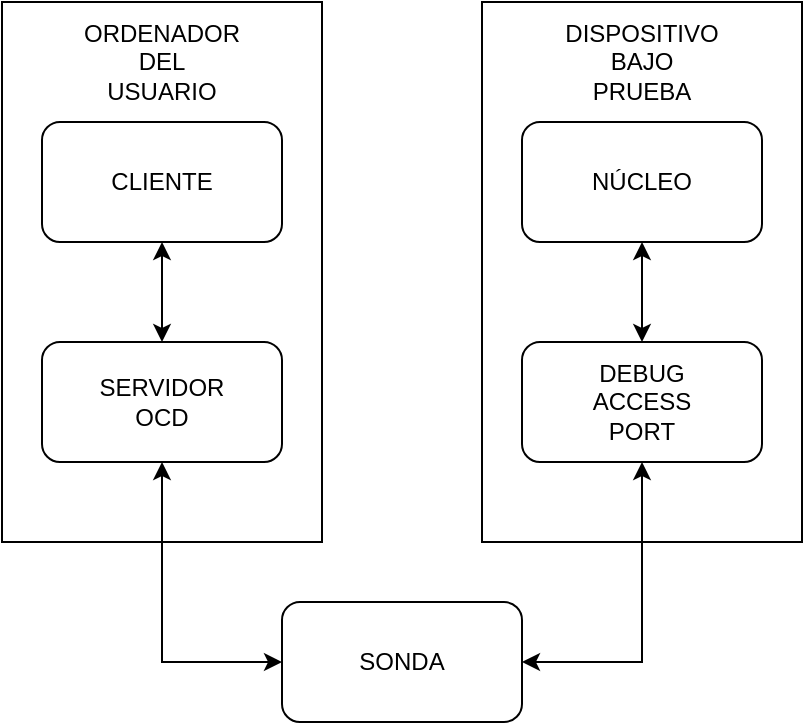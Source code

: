 <mxfile version="18.0.0" type="device"><diagram id="uVTzTmg2ntb_16cErNpj" name="Page-1"><mxGraphModel dx="868" dy="429" grid="1" gridSize="10" guides="1" tooltips="1" connect="1" arrows="1" fold="1" page="1" pageScale="1" pageWidth="1169" pageHeight="827" math="0" shadow="0"><root><mxCell id="0"/><mxCell id="1" parent="0"/><mxCell id="GaqO3umoyCZln1exJ3wd-12" value="" style="rounded=0;whiteSpace=wrap;html=1;" vertex="1" parent="1"><mxGeometry x="420" y="60" width="160" height="270" as="geometry"/></mxCell><mxCell id="GaqO3umoyCZln1exJ3wd-10" value="" style="rounded=0;whiteSpace=wrap;html=1;" vertex="1" parent="1"><mxGeometry x="180" y="60" width="160" height="270" as="geometry"/></mxCell><mxCell id="GaqO3umoyCZln1exJ3wd-9" style="edgeStyle=orthogonalEdgeStyle;rounded=0;orthogonalLoop=1;jettySize=auto;html=1;exitX=0.5;exitY=1;exitDx=0;exitDy=0;entryX=0.5;entryY=0;entryDx=0;entryDy=0;startArrow=classic;startFill=1;" edge="1" parent="1" source="GaqO3umoyCZln1exJ3wd-1" target="GaqO3umoyCZln1exJ3wd-2"><mxGeometry relative="1" as="geometry"/></mxCell><mxCell id="GaqO3umoyCZln1exJ3wd-1" value="CLIENTE" style="rounded=1;whiteSpace=wrap;html=1;" vertex="1" parent="1"><mxGeometry x="200" y="120" width="120" height="60" as="geometry"/></mxCell><mxCell id="GaqO3umoyCZln1exJ3wd-6" style="edgeStyle=orthogonalEdgeStyle;rounded=0;orthogonalLoop=1;jettySize=auto;html=1;exitX=0.5;exitY=1;exitDx=0;exitDy=0;entryX=0;entryY=0.5;entryDx=0;entryDy=0;startArrow=classic;startFill=1;" edge="1" parent="1" source="GaqO3umoyCZln1exJ3wd-2" target="GaqO3umoyCZln1exJ3wd-5"><mxGeometry relative="1" as="geometry"/></mxCell><mxCell id="GaqO3umoyCZln1exJ3wd-2" value="&lt;div&gt;SERVIDOR&lt;/div&gt;&lt;div&gt;OCD&lt;br&gt;&lt;/div&gt;" style="rounded=1;whiteSpace=wrap;html=1;" vertex="1" parent="1"><mxGeometry x="200" y="230" width="120" height="60" as="geometry"/></mxCell><mxCell id="GaqO3umoyCZln1exJ3wd-3" value="NÚCLEO" style="rounded=1;whiteSpace=wrap;html=1;" vertex="1" parent="1"><mxGeometry x="440" y="120" width="120" height="60" as="geometry"/></mxCell><mxCell id="GaqO3umoyCZln1exJ3wd-8" style="edgeStyle=orthogonalEdgeStyle;rounded=0;orthogonalLoop=1;jettySize=auto;html=1;exitX=0.5;exitY=0;exitDx=0;exitDy=0;entryX=0.5;entryY=1;entryDx=0;entryDy=0;startArrow=classic;startFill=1;" edge="1" parent="1" source="GaqO3umoyCZln1exJ3wd-4" target="GaqO3umoyCZln1exJ3wd-3"><mxGeometry relative="1" as="geometry"/></mxCell><mxCell id="GaqO3umoyCZln1exJ3wd-4" value="&lt;div&gt;DEBUG&lt;/div&gt;&lt;div&gt;ACCESS&lt;/div&gt;&lt;div&gt;PORT&lt;br&gt;&lt;/div&gt;" style="rounded=1;whiteSpace=wrap;html=1;" vertex="1" parent="1"><mxGeometry x="440" y="230" width="120" height="60" as="geometry"/></mxCell><mxCell id="GaqO3umoyCZln1exJ3wd-7" style="edgeStyle=orthogonalEdgeStyle;rounded=0;orthogonalLoop=1;jettySize=auto;html=1;exitX=1;exitY=0.5;exitDx=0;exitDy=0;startArrow=classic;startFill=1;" edge="1" parent="1" source="GaqO3umoyCZln1exJ3wd-5" target="GaqO3umoyCZln1exJ3wd-4"><mxGeometry relative="1" as="geometry"/></mxCell><mxCell id="GaqO3umoyCZln1exJ3wd-5" value="SONDA" style="rounded=1;whiteSpace=wrap;html=1;" vertex="1" parent="1"><mxGeometry x="320" y="360" width="120" height="60" as="geometry"/></mxCell><mxCell id="GaqO3umoyCZln1exJ3wd-11" value="&lt;div&gt;ORDENADOR&lt;/div&gt;&lt;div&gt;DEL&lt;/div&gt;&lt;div&gt;USUARIO&lt;br&gt;&lt;/div&gt;" style="text;html=1;strokeColor=none;fillColor=none;align=center;verticalAlign=middle;whiteSpace=wrap;rounded=0;" vertex="1" parent="1"><mxGeometry x="205" y="65" width="110" height="50" as="geometry"/></mxCell><mxCell id="GaqO3umoyCZln1exJ3wd-14" value="&lt;div&gt;DISPOSITIVO&lt;/div&gt;&lt;div&gt;BAJO&lt;/div&gt;&lt;div&gt;PRUEBA&lt;br&gt;&lt;/div&gt;" style="text;html=1;strokeColor=none;fillColor=none;align=center;verticalAlign=middle;whiteSpace=wrap;rounded=0;" vertex="1" parent="1"><mxGeometry x="445" y="65" width="110" height="50" as="geometry"/></mxCell></root></mxGraphModel></diagram></mxfile>